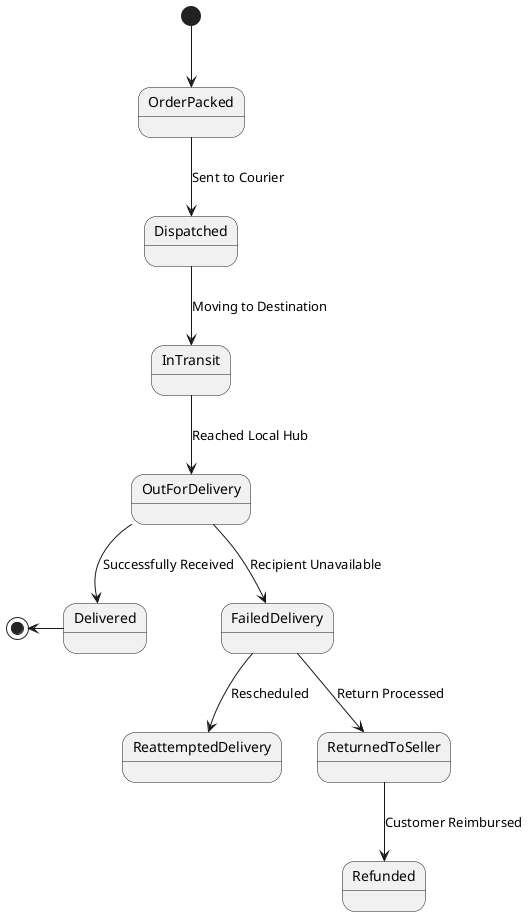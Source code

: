 @startuml
[*] --> OrderPacked
OrderPacked --> Dispatched : Sent to Courier
Dispatched --> InTransit : Moving to Destination
InTransit --> OutForDelivery : Reached Local Hub
OutForDelivery --> Delivered : Successfully Received
OutForDelivery --> FailedDelivery : Recipient Unavailable
FailedDelivery --> ReattemptedDelivery : Rescheduled
FailedDelivery --> ReturnedToSeller : Return Processed
ReturnedToSeller --> Refunded : Customer Reimbursed
[*] <-- Delivered
@enduml
